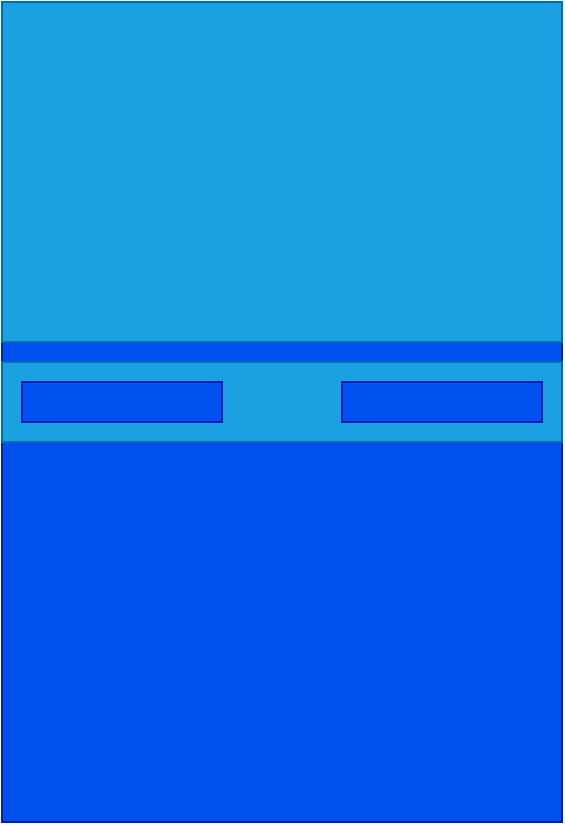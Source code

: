 <mxfile>
    <diagram id="VORMJk--ZGu0NDfb9Qgp" name="Page-1">
        <mxGraphModel dx="745" dy="571" grid="1" gridSize="10" guides="1" tooltips="1" connect="1" arrows="1" fold="1" page="1" pageScale="1" pageWidth="850" pageHeight="1100" math="0" shadow="0">
            <root>
                <mxCell id="0"/>
                <mxCell id="1" parent="0"/>
                <mxCell id="2" value="" style="whiteSpace=wrap;html=1;fillColor=#0050ef;fontColor=#ffffff;strokeColor=#001DBC;" vertex="1" parent="1">
                    <mxGeometry x="200" y="80" width="280" height="410" as="geometry"/>
                </mxCell>
                <mxCell id="3" value="" style="whiteSpace=wrap;html=1;fillColor=#1ba1e2;fontColor=#ffffff;strokeColor=#006EAF;" vertex="1" parent="1">
                    <mxGeometry x="200" y="80" width="280" height="170" as="geometry"/>
                </mxCell>
                <mxCell id="5" value="" style="whiteSpace=wrap;html=1;fillColor=#1ba1e2;fontColor=#ffffff;strokeColor=#006EAF;" vertex="1" parent="1">
                    <mxGeometry x="200" y="260" width="280" height="40" as="geometry"/>
                </mxCell>
                <mxCell id="6" value="" style="whiteSpace=wrap;html=1;fillColor=#0050ef;fontColor=#ffffff;strokeColor=#001DBC;" vertex="1" parent="1">
                    <mxGeometry x="210" y="270" width="100" height="20" as="geometry"/>
                </mxCell>
                <mxCell id="7" value="" style="whiteSpace=wrap;html=1;fillColor=#0050ef;fontColor=#ffffff;strokeColor=#001DBC;" vertex="1" parent="1">
                    <mxGeometry x="370" y="270" width="100" height="20" as="geometry"/>
                </mxCell>
            </root>
        </mxGraphModel>
    </diagram>
</mxfile>